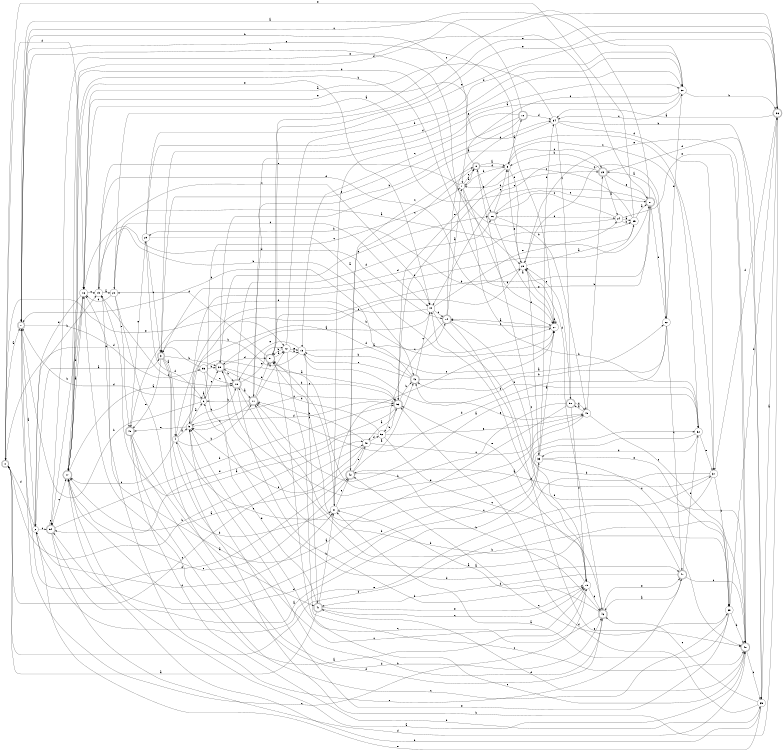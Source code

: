 digraph n45_10 {
__start0 [label="" shape="none"];

rankdir=LR;
size="8,5";

s0 [style="rounded,filled", color="black", fillcolor="white" shape="doublecircle", label="0"];
s1 [style="rounded,filled", color="black", fillcolor="white" shape="doublecircle", label="1"];
s2 [style="filled", color="black", fillcolor="white" shape="circle", label="2"];
s3 [style="rounded,filled", color="black", fillcolor="white" shape="doublecircle", label="3"];
s4 [style="filled", color="black", fillcolor="white" shape="circle", label="4"];
s5 [style="filled", color="black", fillcolor="white" shape="circle", label="5"];
s6 [style="filled", color="black", fillcolor="white" shape="circle", label="6"];
s7 [style="filled", color="black", fillcolor="white" shape="circle", label="7"];
s8 [style="rounded,filled", color="black", fillcolor="white" shape="doublecircle", label="8"];
s9 [style="filled", color="black", fillcolor="white" shape="circle", label="9"];
s10 [style="rounded,filled", color="black", fillcolor="white" shape="doublecircle", label="10"];
s11 [style="rounded,filled", color="black", fillcolor="white" shape="doublecircle", label="11"];
s12 [style="filled", color="black", fillcolor="white" shape="circle", label="12"];
s13 [style="filled", color="black", fillcolor="white" shape="circle", label="13"];
s14 [style="rounded,filled", color="black", fillcolor="white" shape="doublecircle", label="14"];
s15 [style="filled", color="black", fillcolor="white" shape="circle", label="15"];
s16 [style="filled", color="black", fillcolor="white" shape="circle", label="16"];
s17 [style="rounded,filled", color="black", fillcolor="white" shape="doublecircle", label="17"];
s18 [style="rounded,filled", color="black", fillcolor="white" shape="doublecircle", label="18"];
s19 [style="filled", color="black", fillcolor="white" shape="circle", label="19"];
s20 [style="filled", color="black", fillcolor="white" shape="circle", label="20"];
s21 [style="rounded,filled", color="black", fillcolor="white" shape="doublecircle", label="21"];
s22 [style="filled", color="black", fillcolor="white" shape="circle", label="22"];
s23 [style="rounded,filled", color="black", fillcolor="white" shape="doublecircle", label="23"];
s24 [style="filled", color="black", fillcolor="white" shape="circle", label="24"];
s25 [style="filled", color="black", fillcolor="white" shape="circle", label="25"];
s26 [style="rounded,filled", color="black", fillcolor="white" shape="doublecircle", label="26"];
s27 [style="filled", color="black", fillcolor="white" shape="circle", label="27"];
s28 [style="filled", color="black", fillcolor="white" shape="circle", label="28"];
s29 [style="filled", color="black", fillcolor="white" shape="circle", label="29"];
s30 [style="filled", color="black", fillcolor="white" shape="circle", label="30"];
s31 [style="filled", color="black", fillcolor="white" shape="circle", label="31"];
s32 [style="filled", color="black", fillcolor="white" shape="circle", label="32"];
s33 [style="filled", color="black", fillcolor="white" shape="circle", label="33"];
s34 [style="filled", color="black", fillcolor="white" shape="circle", label="34"];
s35 [style="filled", color="black", fillcolor="white" shape="circle", label="35"];
s36 [style="rounded,filled", color="black", fillcolor="white" shape="doublecircle", label="36"];
s37 [style="filled", color="black", fillcolor="white" shape="circle", label="37"];
s38 [style="rounded,filled", color="black", fillcolor="white" shape="doublecircle", label="38"];
s39 [style="filled", color="black", fillcolor="white" shape="circle", label="39"];
s40 [style="rounded,filled", color="black", fillcolor="white" shape="doublecircle", label="40"];
s41 [style="rounded,filled", color="black", fillcolor="white" shape="doublecircle", label="41"];
s42 [style="rounded,filled", color="black", fillcolor="white" shape="doublecircle", label="42"];
s43 [style="rounded,filled", color="black", fillcolor="white" shape="doublecircle", label="43"];
s44 [style="filled", color="black", fillcolor="white" shape="circle", label="44"];
s45 [style="rounded,filled", color="black", fillcolor="white" shape="doublecircle", label="45"];
s46 [style="rounded,filled", color="black", fillcolor="white" shape="doublecircle", label="46"];
s47 [style="rounded,filled", color="black", fillcolor="white" shape="doublecircle", label="47"];
s48 [style="filled", color="black", fillcolor="white" shape="circle", label="48"];
s49 [style="filled", color="black", fillcolor="white" shape="circle", label="49"];
s50 [style="rounded,filled", color="black", fillcolor="white" shape="doublecircle", label="50"];
s51 [style="rounded,filled", color="black", fillcolor="white" shape="doublecircle", label="51"];
s52 [style="filled", color="black", fillcolor="white" shape="circle", label="52"];
s53 [style="rounded,filled", color="black", fillcolor="white" shape="doublecircle", label="53"];
s54 [style="rounded,filled", color="black", fillcolor="white" shape="doublecircle", label="54"];
s55 [style="filled", color="black", fillcolor="white" shape="circle", label="55"];
s0 -> s1 [label="a"];
s0 -> s48 [label="b"];
s0 -> s48 [label="c"];
s0 -> s16 [label="d"];
s0 -> s12 [label="e"];
s1 -> s2 [label="a"];
s1 -> s28 [label="b"];
s1 -> s15 [label="c"];
s1 -> s55 [label="d"];
s1 -> s27 [label="e"];
s2 -> s3 [label="a"];
s2 -> s19 [label="b"];
s2 -> s54 [label="c"];
s2 -> s0 [label="d"];
s2 -> s37 [label="e"];
s3 -> s4 [label="a"];
s3 -> s38 [label="b"];
s3 -> s15 [label="c"];
s3 -> s46 [label="d"];
s3 -> s45 [label="e"];
s4 -> s5 [label="a"];
s4 -> s11 [label="b"];
s4 -> s17 [label="c"];
s4 -> s27 [label="d"];
s4 -> s31 [label="e"];
s5 -> s6 [label="a"];
s5 -> s18 [label="b"];
s5 -> s28 [label="c"];
s5 -> s53 [label="d"];
s5 -> s45 [label="e"];
s6 -> s6 [label="a"];
s6 -> s1 [label="b"];
s6 -> s7 [label="c"];
s6 -> s1 [label="d"];
s6 -> s38 [label="e"];
s7 -> s8 [label="a"];
s7 -> s32 [label="b"];
s7 -> s8 [label="c"];
s7 -> s27 [label="d"];
s7 -> s19 [label="e"];
s8 -> s9 [label="a"];
s8 -> s1 [label="b"];
s8 -> s42 [label="c"];
s8 -> s9 [label="d"];
s8 -> s26 [label="e"];
s9 -> s10 [label="a"];
s9 -> s7 [label="b"];
s9 -> s23 [label="c"];
s9 -> s28 [label="d"];
s9 -> s53 [label="e"];
s10 -> s1 [label="a"];
s10 -> s11 [label="b"];
s10 -> s13 [label="c"];
s10 -> s34 [label="d"];
s10 -> s3 [label="e"];
s11 -> s12 [label="a"];
s11 -> s6 [label="b"];
s11 -> s5 [label="c"];
s11 -> s51 [label="d"];
s11 -> s30 [label="e"];
s12 -> s13 [label="a"];
s12 -> s51 [label="b"];
s12 -> s40 [label="c"];
s12 -> s30 [label="d"];
s12 -> s13 [label="e"];
s13 -> s14 [label="a"];
s13 -> s3 [label="b"];
s13 -> s41 [label="c"];
s13 -> s32 [label="d"];
s13 -> s18 [label="e"];
s14 -> s7 [label="a"];
s14 -> s15 [label="b"];
s14 -> s52 [label="c"];
s14 -> s34 [label="d"];
s14 -> s40 [label="e"];
s15 -> s16 [label="a"];
s15 -> s51 [label="b"];
s15 -> s8 [label="c"];
s15 -> s46 [label="d"];
s15 -> s53 [label="e"];
s16 -> s17 [label="a"];
s16 -> s54 [label="b"];
s16 -> s19 [label="c"];
s16 -> s14 [label="d"];
s16 -> s2 [label="e"];
s17 -> s18 [label="a"];
s17 -> s16 [label="b"];
s17 -> s42 [label="c"];
s17 -> s30 [label="d"];
s17 -> s44 [label="e"];
s18 -> s11 [label="a"];
s18 -> s15 [label="b"];
s18 -> s19 [label="c"];
s18 -> s26 [label="d"];
s18 -> s12 [label="e"];
s19 -> s20 [label="a"];
s19 -> s43 [label="b"];
s19 -> s44 [label="c"];
s19 -> s27 [label="d"];
s19 -> s47 [label="e"];
s20 -> s21 [label="a"];
s20 -> s31 [label="b"];
s20 -> s44 [label="c"];
s20 -> s16 [label="d"];
s20 -> s45 [label="e"];
s21 -> s16 [label="a"];
s21 -> s17 [label="b"];
s21 -> s1 [label="c"];
s21 -> s22 [label="d"];
s21 -> s54 [label="e"];
s22 -> s23 [label="a"];
s22 -> s43 [label="b"];
s22 -> s47 [label="c"];
s22 -> s11 [label="d"];
s22 -> s30 [label="e"];
s23 -> s24 [label="a"];
s23 -> s9 [label="b"];
s23 -> s44 [label="c"];
s23 -> s35 [label="d"];
s23 -> s21 [label="e"];
s24 -> s25 [label="a"];
s24 -> s25 [label="b"];
s24 -> s26 [label="c"];
s24 -> s17 [label="d"];
s24 -> s40 [label="e"];
s25 -> s21 [label="a"];
s25 -> s5 [label="b"];
s25 -> s7 [label="c"];
s25 -> s3 [label="d"];
s25 -> s0 [label="e"];
s26 -> s27 [label="a"];
s26 -> s49 [label="b"];
s26 -> s21 [label="c"];
s26 -> s24 [label="d"];
s26 -> s9 [label="e"];
s27 -> s14 [label="a"];
s27 -> s4 [label="b"];
s27 -> s14 [label="c"];
s27 -> s27 [label="d"];
s27 -> s28 [label="e"];
s28 -> s25 [label="a"];
s28 -> s29 [label="b"];
s28 -> s22 [label="c"];
s28 -> s33 [label="d"];
s28 -> s9 [label="e"];
s29 -> s27 [label="a"];
s29 -> s30 [label="b"];
s29 -> s3 [label="c"];
s29 -> s6 [label="d"];
s29 -> s36 [label="e"];
s30 -> s31 [label="a"];
s30 -> s36 [label="b"];
s30 -> s34 [label="c"];
s30 -> s3 [label="d"];
s30 -> s7 [label="e"];
s31 -> s32 [label="a"];
s31 -> s51 [label="b"];
s31 -> s27 [label="c"];
s31 -> s2 [label="d"];
s31 -> s42 [label="e"];
s32 -> s11 [label="a"];
s32 -> s17 [label="b"];
s32 -> s9 [label="c"];
s32 -> s33 [label="d"];
s32 -> s37 [label="e"];
s33 -> s27 [label="a"];
s33 -> s34 [label="b"];
s33 -> s40 [label="c"];
s33 -> s54 [label="d"];
s33 -> s39 [label="e"];
s34 -> s16 [label="a"];
s34 -> s35 [label="b"];
s34 -> s50 [label="c"];
s34 -> s37 [label="d"];
s34 -> s16 [label="e"];
s35 -> s36 [label="a"];
s35 -> s17 [label="b"];
s35 -> s46 [label="c"];
s35 -> s53 [label="d"];
s35 -> s2 [label="e"];
s36 -> s34 [label="a"];
s36 -> s4 [label="b"];
s36 -> s20 [label="c"];
s36 -> s37 [label="d"];
s36 -> s51 [label="e"];
s37 -> s38 [label="a"];
s37 -> s39 [label="b"];
s37 -> s11 [label="c"];
s37 -> s0 [label="d"];
s37 -> s42 [label="e"];
s38 -> s39 [label="a"];
s38 -> s18 [label="b"];
s38 -> s53 [label="c"];
s38 -> s51 [label="d"];
s38 -> s26 [label="e"];
s39 -> s31 [label="a"];
s39 -> s40 [label="b"];
s39 -> s42 [label="c"];
s39 -> s36 [label="d"];
s39 -> s5 [label="e"];
s40 -> s17 [label="a"];
s40 -> s18 [label="b"];
s40 -> s35 [label="c"];
s40 -> s41 [label="d"];
s40 -> s28 [label="e"];
s41 -> s0 [label="a"];
s41 -> s31 [label="b"];
s41 -> s15 [label="c"];
s41 -> s6 [label="d"];
s41 -> s15 [label="e"];
s42 -> s43 [label="a"];
s42 -> s46 [label="b"];
s42 -> s8 [label="c"];
s42 -> s1 [label="d"];
s42 -> s48 [label="e"];
s43 -> s22 [label="a"];
s43 -> s13 [label="b"];
s43 -> s44 [label="c"];
s43 -> s1 [label="d"];
s43 -> s13 [label="e"];
s44 -> s38 [label="a"];
s44 -> s40 [label="b"];
s44 -> s14 [label="c"];
s44 -> s45 [label="d"];
s44 -> s24 [label="e"];
s45 -> s41 [label="a"];
s45 -> s35 [label="b"];
s45 -> s39 [label="c"];
s45 -> s46 [label="d"];
s45 -> s29 [label="e"];
s46 -> s31 [label="a"];
s46 -> s5 [label="b"];
s46 -> s5 [label="c"];
s46 -> s28 [label="d"];
s46 -> s47 [label="e"];
s47 -> s46 [label="a"];
s47 -> s32 [label="b"];
s47 -> s40 [label="c"];
s47 -> s41 [label="d"];
s47 -> s44 [label="e"];
s48 -> s17 [label="a"];
s48 -> s11 [label="b"];
s48 -> s49 [label="c"];
s48 -> s52 [label="d"];
s48 -> s5 [label="e"];
s49 -> s50 [label="a"];
s49 -> s23 [label="b"];
s49 -> s39 [label="c"];
s49 -> s51 [label="d"];
s49 -> s43 [label="e"];
s50 -> s16 [label="a"];
s50 -> s38 [label="b"];
s50 -> s49 [label="c"];
s50 -> s15 [label="d"];
s50 -> s28 [label="e"];
s51 -> s12 [label="a"];
s51 -> s21 [label="b"];
s51 -> s40 [label="c"];
s51 -> s20 [label="d"];
s51 -> s36 [label="e"];
s52 -> s19 [label="a"];
s52 -> s53 [label="b"];
s52 -> s46 [label="c"];
s52 -> s38 [label="d"];
s52 -> s49 [label="e"];
s53 -> s48 [label="a"];
s53 -> s43 [label="b"];
s53 -> s5 [label="c"];
s53 -> s23 [label="d"];
s53 -> s54 [label="e"];
s54 -> s33 [label="a"];
s54 -> s53 [label="b"];
s54 -> s17 [label="c"];
s54 -> s40 [label="d"];
s54 -> s54 [label="e"];
s55 -> s53 [label="a"];
s55 -> s38 [label="b"];
s55 -> s18 [label="c"];
s55 -> s47 [label="d"];
s55 -> s0 [label="e"];

}